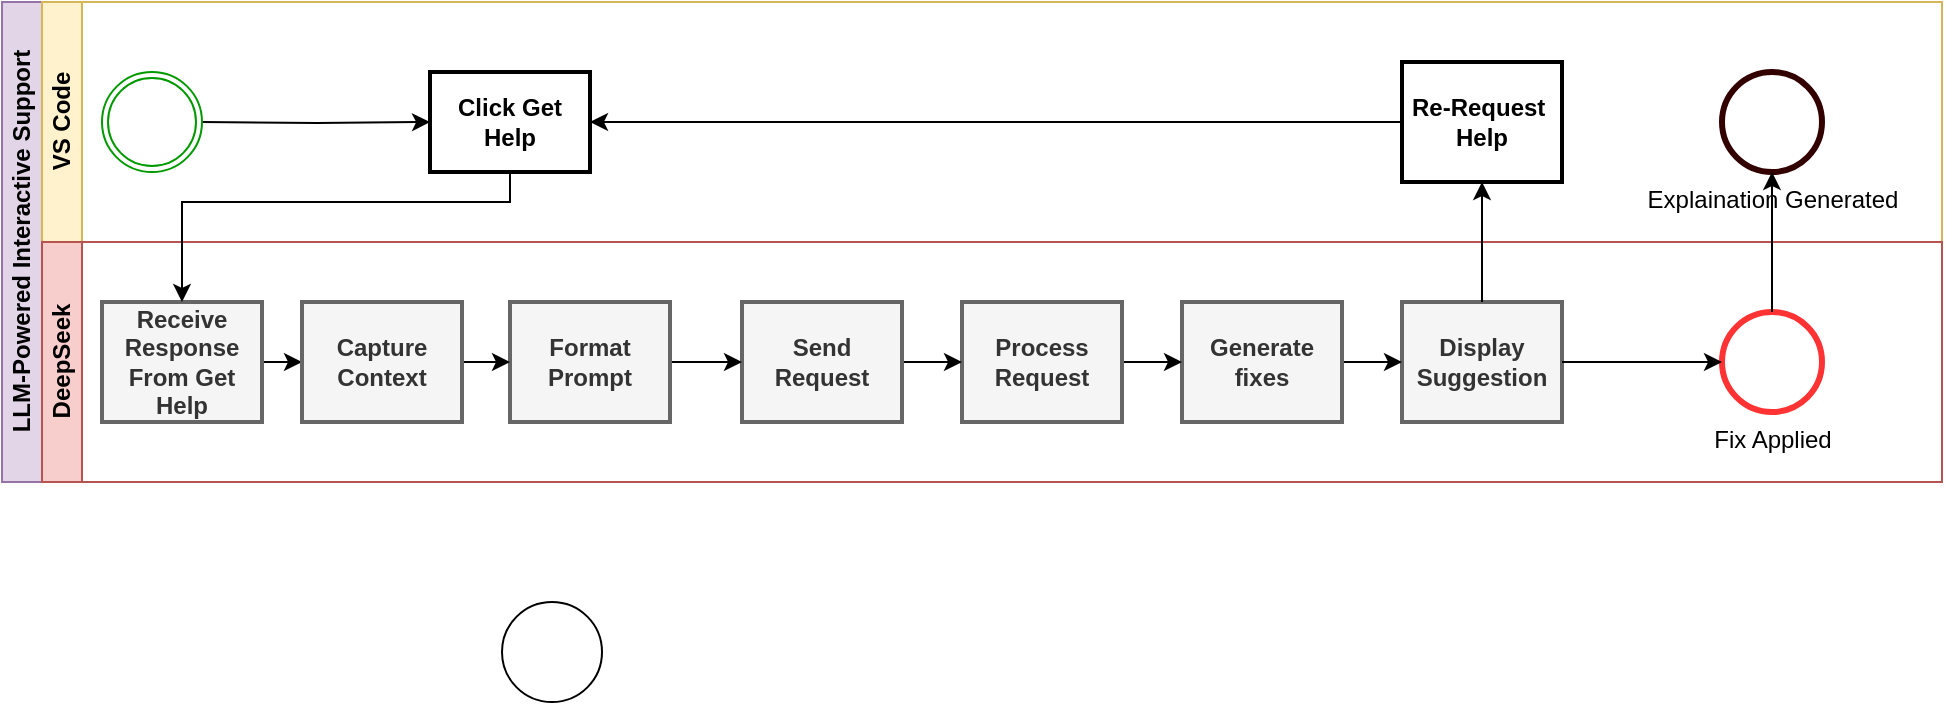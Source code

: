 <mxfile version="26.0.15">
  <diagram id="prtHgNgQTEPvFCAcTncT" name="Page-1">
    <mxGraphModel dx="1247" dy="671" grid="1" gridSize="10" guides="1" tooltips="1" connect="1" arrows="1" fold="1" page="1" pageScale="1" pageWidth="827" pageHeight="1169" math="0" shadow="0">
      <root>
        <mxCell id="0" />
        <mxCell id="1" parent="0" />
        <mxCell id="dNxyNK7c78bLwvsdeMH5-19" value="LLM-Powered Interactive Support" style="swimlane;html=1;childLayout=stackLayout;resizeParent=1;resizeParentMax=0;horizontal=0;startSize=20;horizontalStack=0;fillColor=#e1d5e7;strokeColor=#9673a6;" parent="1" vertex="1">
          <mxGeometry x="120" y="120" width="970" height="240" as="geometry" />
        </mxCell>
        <mxCell id="dNxyNK7c78bLwvsdeMH5-21" value="VS Code" style="swimlane;html=1;startSize=20;horizontal=0;fillColor=#fff2cc;strokeColor=#d6b656;" parent="dNxyNK7c78bLwvsdeMH5-19" vertex="1">
          <mxGeometry x="20" width="950" height="120" as="geometry" />
        </mxCell>
        <mxCell id="dNxyNK7c78bLwvsdeMH5-26" value="&lt;b&gt;Click Get&lt;/b&gt;&lt;div&gt;&lt;b&gt;Help&lt;/b&gt;&lt;/div&gt;" style="rounded=0;whiteSpace=wrap;html=1;fontFamily=Helvetica;fontSize=12;fontColor=#000000;align=center;strokeWidth=2;" parent="dNxyNK7c78bLwvsdeMH5-21" vertex="1">
          <mxGeometry x="194" y="35" width="80" height="50" as="geometry" />
        </mxCell>
        <mxCell id="L241JcPqCCC5lyODWOp4-3" style="edgeStyle=orthogonalEdgeStyle;rounded=0;orthogonalLoop=1;jettySize=auto;html=1;exitX=1;exitY=0.5;exitDx=0;exitDy=0;entryX=0;entryY=0.5;entryDx=0;entryDy=0;" parent="dNxyNK7c78bLwvsdeMH5-21" target="dNxyNK7c78bLwvsdeMH5-26" edge="1">
          <mxGeometry relative="1" as="geometry">
            <mxPoint x="80" y="60" as="sourcePoint" />
          </mxGeometry>
        </mxCell>
        <mxCell id="U7Rz9G83Krhw1gzFX6Xz-34" value="Explaination Generated" style="points=[[0.145,0.145,0],[0.5,0,0],[0.855,0.145,0],[1,0.5,0],[0.855,0.855,0],[0.5,1,0],[0.145,0.855,0],[0,0.5,0]];shape=mxgraph.bpmn.event;html=1;verticalLabelPosition=bottom;labelBackgroundColor=#ffffff;verticalAlign=top;align=center;perimeter=ellipsePerimeter;outlineConnect=0;aspect=fixed;outline=end;symbol=terminate2;strokeColor=light-dark(#330000,#EDEDED);" vertex="1" parent="dNxyNK7c78bLwvsdeMH5-21">
          <mxGeometry x="840" y="35" width="50" height="50" as="geometry" />
        </mxCell>
        <mxCell id="U7Rz9G83Krhw1gzFX6Xz-40" value="" style="points=[[0.145,0.145,0],[0.5,0,0],[0.855,0.145,0],[1,0.5,0],[0.855,0.855,0],[0.5,1,0],[0.145,0.855,0],[0,0.5,0]];shape=mxgraph.bpmn.event;html=1;verticalLabelPosition=bottom;labelBackgroundColor=#ffffff;verticalAlign=top;align=center;perimeter=ellipsePerimeter;outlineConnect=0;aspect=fixed;outline=throwing;symbol=general;strokeColor=#009900;" vertex="1" parent="dNxyNK7c78bLwvsdeMH5-21">
          <mxGeometry x="30" y="35" width="50" height="50" as="geometry" />
        </mxCell>
        <mxCell id="U7Rz9G83Krhw1gzFX6Xz-46" style="edgeStyle=orthogonalEdgeStyle;rounded=0;orthogonalLoop=1;jettySize=auto;html=1;entryX=1;entryY=0.5;entryDx=0;entryDy=0;" edge="1" parent="dNxyNK7c78bLwvsdeMH5-21" source="U7Rz9G83Krhw1gzFX6Xz-42" target="dNxyNK7c78bLwvsdeMH5-26">
          <mxGeometry relative="1" as="geometry" />
        </mxCell>
        <mxCell id="U7Rz9G83Krhw1gzFX6Xz-42" value="&lt;b&gt;Re-Request&amp;nbsp;&lt;/b&gt;&lt;div&gt;&lt;b&gt;Help&lt;/b&gt;&lt;/div&gt;" style="rounded=0;whiteSpace=wrap;html=1;fontFamily=Helvetica;fontSize=12;fontColor=#000000;align=center;strokeWidth=2;" vertex="1" parent="dNxyNK7c78bLwvsdeMH5-21">
          <mxGeometry x="680" y="30" width="80" height="60" as="geometry" />
        </mxCell>
        <mxCell id="dNxyNK7c78bLwvsdeMH5-22" value="DeepSeek" style="swimlane;html=1;startSize=20;horizontal=0;fillColor=#f8cecc;strokeColor=#b85450;" parent="dNxyNK7c78bLwvsdeMH5-19" vertex="1">
          <mxGeometry x="20" y="120" width="950" height="120" as="geometry" />
        </mxCell>
        <mxCell id="U7Rz9G83Krhw1gzFX6Xz-27" style="edgeStyle=orthogonalEdgeStyle;rounded=0;orthogonalLoop=1;jettySize=auto;html=1;" edge="1" parent="dNxyNK7c78bLwvsdeMH5-22" source="dNxyNK7c78bLwvsdeMH5-34" target="U7Rz9G83Krhw1gzFX6Xz-19">
          <mxGeometry relative="1" as="geometry" />
        </mxCell>
        <mxCell id="dNxyNK7c78bLwvsdeMH5-34" value="&lt;b&gt;Receive Response From Get Help&lt;/b&gt;" style="rounded=0;whiteSpace=wrap;html=1;fontFamily=Helvetica;fontSize=12;fontColor=#333333;align=center;fillColor=#f5f5f5;strokeColor=#666666;strokeWidth=2;" parent="dNxyNK7c78bLwvsdeMH5-22" vertex="1">
          <mxGeometry x="30" y="30" width="80" height="60" as="geometry" />
        </mxCell>
        <mxCell id="U7Rz9G83Krhw1gzFX6Xz-24" value="&lt;b&gt;Display Suggestion&lt;/b&gt;" style="rounded=0;whiteSpace=wrap;html=1;fontFamily=Helvetica;fontSize=12;fontColor=#333333;align=center;fillColor=#f5f5f5;strokeColor=#666666;strokeWidth=2;" vertex="1" parent="dNxyNK7c78bLwvsdeMH5-22">
          <mxGeometry x="680" y="30" width="80" height="60" as="geometry" />
        </mxCell>
        <mxCell id="U7Rz9G83Krhw1gzFX6Xz-32" value="" style="edgeStyle=orthogonalEdgeStyle;rounded=0;orthogonalLoop=1;jettySize=auto;html=1;" edge="1" parent="dNxyNK7c78bLwvsdeMH5-22" source="U7Rz9G83Krhw1gzFX6Xz-23" target="U7Rz9G83Krhw1gzFX6Xz-24">
          <mxGeometry relative="1" as="geometry" />
        </mxCell>
        <mxCell id="U7Rz9G83Krhw1gzFX6Xz-23" value="&lt;div&gt;&lt;b&gt;Generate fixes&lt;/b&gt;&lt;/div&gt;" style="rounded=0;whiteSpace=wrap;html=1;fontFamily=Helvetica;fontSize=12;fontColor=#333333;align=center;fillColor=#f5f5f5;strokeColor=#666666;strokeWidth=2;" vertex="1" parent="dNxyNK7c78bLwvsdeMH5-22">
          <mxGeometry x="570" y="30" width="80" height="60" as="geometry" />
        </mxCell>
        <mxCell id="U7Rz9G83Krhw1gzFX6Xz-31" value="" style="edgeStyle=orthogonalEdgeStyle;rounded=0;orthogonalLoop=1;jettySize=auto;html=1;" edge="1" parent="dNxyNK7c78bLwvsdeMH5-22" source="U7Rz9G83Krhw1gzFX6Xz-22" target="U7Rz9G83Krhw1gzFX6Xz-23">
          <mxGeometry relative="1" as="geometry" />
        </mxCell>
        <mxCell id="U7Rz9G83Krhw1gzFX6Xz-22" value="&lt;div&gt;&lt;b&gt;Process Request&lt;/b&gt;&lt;/div&gt;" style="rounded=0;whiteSpace=wrap;html=1;fontFamily=Helvetica;fontSize=12;fontColor=#333333;align=center;fillColor=#f5f5f5;strokeColor=#666666;strokeWidth=2;" vertex="1" parent="dNxyNK7c78bLwvsdeMH5-22">
          <mxGeometry x="460" y="30" width="80" height="60" as="geometry" />
        </mxCell>
        <mxCell id="U7Rz9G83Krhw1gzFX6Xz-30" style="edgeStyle=orthogonalEdgeStyle;rounded=0;orthogonalLoop=1;jettySize=auto;html=1;" edge="1" parent="dNxyNK7c78bLwvsdeMH5-22" source="U7Rz9G83Krhw1gzFX6Xz-21" target="U7Rz9G83Krhw1gzFX6Xz-22">
          <mxGeometry relative="1" as="geometry" />
        </mxCell>
        <mxCell id="U7Rz9G83Krhw1gzFX6Xz-21" value="&lt;div&gt;&lt;b&gt;Send Request&lt;/b&gt;&lt;/div&gt;" style="rounded=0;whiteSpace=wrap;html=1;fontFamily=Helvetica;fontSize=12;fontColor=#333333;align=center;fillColor=#f5f5f5;strokeColor=#666666;strokeWidth=2;" vertex="1" parent="dNxyNK7c78bLwvsdeMH5-22">
          <mxGeometry x="350" y="30" width="80" height="60" as="geometry" />
        </mxCell>
        <mxCell id="U7Rz9G83Krhw1gzFX6Xz-29" style="edgeStyle=orthogonalEdgeStyle;rounded=0;orthogonalLoop=1;jettySize=auto;html=1;" edge="1" parent="dNxyNK7c78bLwvsdeMH5-22" source="U7Rz9G83Krhw1gzFX6Xz-20" target="U7Rz9G83Krhw1gzFX6Xz-21">
          <mxGeometry relative="1" as="geometry" />
        </mxCell>
        <mxCell id="U7Rz9G83Krhw1gzFX6Xz-20" value="&lt;div&gt;&lt;b&gt;Format Prompt&lt;/b&gt;&lt;/div&gt;" style="rounded=0;whiteSpace=wrap;html=1;fontFamily=Helvetica;fontSize=12;fontColor=#333333;align=center;fillColor=#f5f5f5;strokeColor=#666666;strokeWidth=2;" vertex="1" parent="dNxyNK7c78bLwvsdeMH5-22">
          <mxGeometry x="234" y="30" width="80" height="60" as="geometry" />
        </mxCell>
        <mxCell id="U7Rz9G83Krhw1gzFX6Xz-28" style="edgeStyle=orthogonalEdgeStyle;rounded=0;orthogonalLoop=1;jettySize=auto;html=1;" edge="1" parent="dNxyNK7c78bLwvsdeMH5-22" source="U7Rz9G83Krhw1gzFX6Xz-19" target="U7Rz9G83Krhw1gzFX6Xz-20">
          <mxGeometry relative="1" as="geometry" />
        </mxCell>
        <mxCell id="U7Rz9G83Krhw1gzFX6Xz-19" value="&lt;div&gt;&lt;b&gt;Capture Context&lt;/b&gt;&lt;/div&gt;" style="rounded=0;whiteSpace=wrap;html=1;fontFamily=Helvetica;fontSize=12;fontColor=#333333;align=center;fillColor=#f5f5f5;strokeColor=#666666;strokeWidth=2;" vertex="1" parent="dNxyNK7c78bLwvsdeMH5-22">
          <mxGeometry x="130" y="30" width="80" height="60" as="geometry" />
        </mxCell>
        <mxCell id="U7Rz9G83Krhw1gzFX6Xz-33" value="Fix Applied" style="points=[[0.145,0.145,0],[0.5,0,0],[0.855,0.145,0],[1,0.5,0],[0.855,0.855,0],[0.5,1,0],[0.145,0.855,0],[0,0.5,0]];shape=mxgraph.bpmn.event;html=1;verticalLabelPosition=bottom;labelBackgroundColor=#ffffff;verticalAlign=top;align=center;perimeter=ellipsePerimeter;outlineConnect=0;aspect=fixed;outline=end;symbol=terminate2;strokeColor=light-dark(#FF3333,#EDEDED);" vertex="1" parent="dNxyNK7c78bLwvsdeMH5-22">
          <mxGeometry x="840" y="35" width="50" height="50" as="geometry" />
        </mxCell>
        <mxCell id="U7Rz9G83Krhw1gzFX6Xz-38" style="edgeStyle=orthogonalEdgeStyle;rounded=0;orthogonalLoop=1;jettySize=auto;html=1;entryX=0;entryY=0.5;entryDx=0;entryDy=0;entryPerimeter=0;" edge="1" parent="dNxyNK7c78bLwvsdeMH5-22" source="U7Rz9G83Krhw1gzFX6Xz-24" target="U7Rz9G83Krhw1gzFX6Xz-33">
          <mxGeometry relative="1" as="geometry" />
        </mxCell>
        <mxCell id="U7Rz9G83Krhw1gzFX6Xz-37" style="edgeStyle=orthogonalEdgeStyle;rounded=0;orthogonalLoop=1;jettySize=auto;html=1;exitX=0.5;exitY=1;exitDx=0;exitDy=0;entryX=0.5;entryY=0;entryDx=0;entryDy=0;" edge="1" parent="dNxyNK7c78bLwvsdeMH5-19" source="dNxyNK7c78bLwvsdeMH5-26" target="dNxyNK7c78bLwvsdeMH5-34">
          <mxGeometry relative="1" as="geometry">
            <Array as="points">
              <mxPoint x="254" y="100" />
              <mxPoint x="90" y="100" />
            </Array>
          </mxGeometry>
        </mxCell>
        <mxCell id="U7Rz9G83Krhw1gzFX6Xz-44" style="edgeStyle=orthogonalEdgeStyle;rounded=0;orthogonalLoop=1;jettySize=auto;html=1;entryX=0.5;entryY=1;entryDx=0;entryDy=0;" edge="1" parent="dNxyNK7c78bLwvsdeMH5-19" source="U7Rz9G83Krhw1gzFX6Xz-24" target="U7Rz9G83Krhw1gzFX6Xz-42">
          <mxGeometry relative="1" as="geometry" />
        </mxCell>
        <mxCell id="U7Rz9G83Krhw1gzFX6Xz-47" style="edgeStyle=orthogonalEdgeStyle;rounded=0;orthogonalLoop=1;jettySize=auto;html=1;entryX=0.5;entryY=1;entryDx=0;entryDy=0;entryPerimeter=0;" edge="1" parent="dNxyNK7c78bLwvsdeMH5-19" source="U7Rz9G83Krhw1gzFX6Xz-33" target="U7Rz9G83Krhw1gzFX6Xz-34">
          <mxGeometry relative="1" as="geometry" />
        </mxCell>
        <mxCell id="U7Rz9G83Krhw1gzFX6Xz-39" value="" style="points=[[0.145,0.145,0],[0.5,0,0],[0.855,0.145,0],[1,0.5,0],[0.855,0.855,0],[0.5,1,0],[0.145,0.855,0],[0,0.5,0]];shape=mxgraph.bpmn.event;html=1;verticalLabelPosition=bottom;labelBackgroundColor=#ffffff;verticalAlign=top;align=center;perimeter=ellipsePerimeter;outlineConnect=0;aspect=fixed;outline=standard;symbol=general;" vertex="1" parent="1">
          <mxGeometry x="370" y="420" width="50" height="50" as="geometry" />
        </mxCell>
      </root>
    </mxGraphModel>
  </diagram>
</mxfile>
